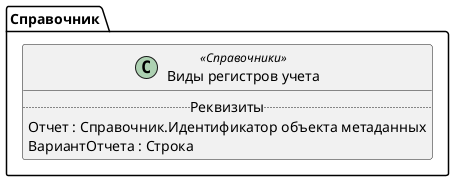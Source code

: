 ﻿@startuml ВидыРегистровУчета
'!include templates.wsd
'..\include templates.wsd
class Справочник.ВидыРегистровУчета as "Виды регистров учета" <<Справочники>>
{
..Реквизиты..
Отчет : Справочник.Идентификатор объекта метаданных
ВариантОтчета : Строка
}
@enduml
